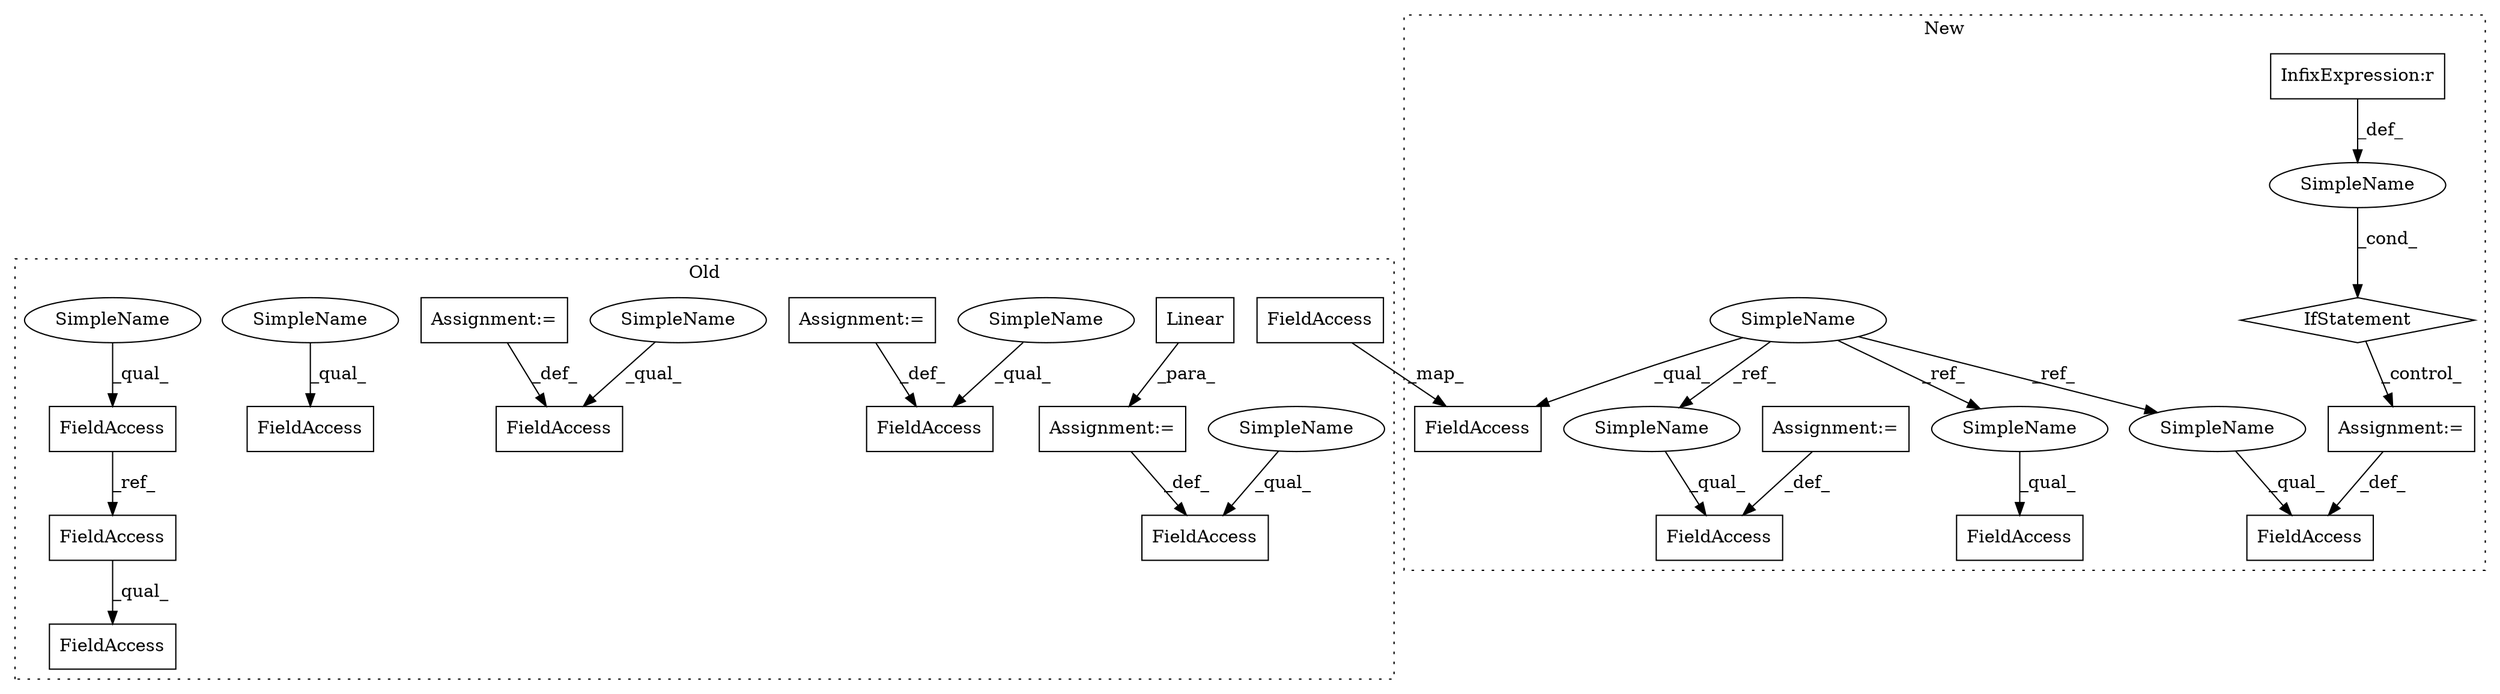 digraph G {
subgraph cluster0 {
1 [label="Linear" a="32" s="797,849" l="7,1" shape="box"];
6 [label="FieldAccess" a="22" s="763" l="16" shape="box"];
7 [label="Assignment:=" a="7" s="779" l="1" shape="box"];
10 [label="FieldAccess" a="22" s="659" l="12" shape="box"];
11 [label="Assignment:=" a="7" s="671" l="1" shape="box"];
12 [label="FieldAccess" a="22" s="628" l="12" shape="box"];
13 [label="FieldAccess" a="22" s="727" l="12" shape="box"];
14 [label="Assignment:=" a="7" s="640" l="1" shape="box"];
16 [label="FieldAccess" a="22" s="521" l="14" shape="box"];
18 [label="FieldAccess" a="22" s="449" l="6" shape="box"];
20 [label="FieldAccess" a="22" s="581" l="21" shape="box"];
25 [label="SimpleName" a="42" s="763" l="4" shape="ellipse"];
26 [label="SimpleName" a="42" s="628" l="4" shape="ellipse"];
27 [label="SimpleName" a="42" s="659" l="4" shape="ellipse"];
28 [label="SimpleName" a="42" s="727" l="4" shape="ellipse"];
29 [label="SimpleName" a="42" s="521" l="4" shape="ellipse"];
30 [label="FieldAccess" a="22" s="581" l="14" shape="box"];
label = "Old";
style="dotted";
}
subgraph cluster1 {
2 [label="IfStatement" a="25" s="3354,3376" l="4,2" shape="diamond"];
3 [label="Assignment:=" a="7" s="3406" l="1" shape="box"];
4 [label="FieldAccess" a="22" s="3386" l="20" shape="box"];
5 [label="SimpleName" a="42" s="" l="" shape="ellipse"];
8 [label="SimpleName" a="42" s="2941" l="4" shape="ellipse"];
9 [label="FieldAccess" a="22" s="3258" l="13" shape="box"];
15 [label="Assignment:=" a="7" s="3271" l="1" shape="box"];
17 [label="FieldAccess" a="22" s="3138" l="13" shape="box"];
19 [label="FieldAccess" a="22" s="3334" l="9" shape="box"];
21 [label="InfixExpression:r" a="27" s="3369" l="4" shape="box"];
22 [label="SimpleName" a="42" s="3258" l="4" shape="ellipse"];
23 [label="SimpleName" a="42" s="3386" l="4" shape="ellipse"];
24 [label="SimpleName" a="42" s="3138" l="4" shape="ellipse"];
label = "New";
style="dotted";
}
1 -> 7 [label="_para_"];
2 -> 3 [label="_control_"];
3 -> 4 [label="_def_"];
5 -> 2 [label="_cond_"];
7 -> 6 [label="_def_"];
8 -> 22 [label="_ref_"];
8 -> 24 [label="_ref_"];
8 -> 19 [label="_qual_"];
8 -> 23 [label="_ref_"];
11 -> 10 [label="_def_"];
14 -> 12 [label="_def_"];
15 -> 9 [label="_def_"];
16 -> 30 [label="_ref_"];
18 -> 19 [label="_map_"];
21 -> 5 [label="_def_"];
22 -> 9 [label="_qual_"];
23 -> 4 [label="_qual_"];
24 -> 17 [label="_qual_"];
25 -> 6 [label="_qual_"];
26 -> 12 [label="_qual_"];
27 -> 10 [label="_qual_"];
28 -> 13 [label="_qual_"];
29 -> 16 [label="_qual_"];
30 -> 20 [label="_qual_"];
}